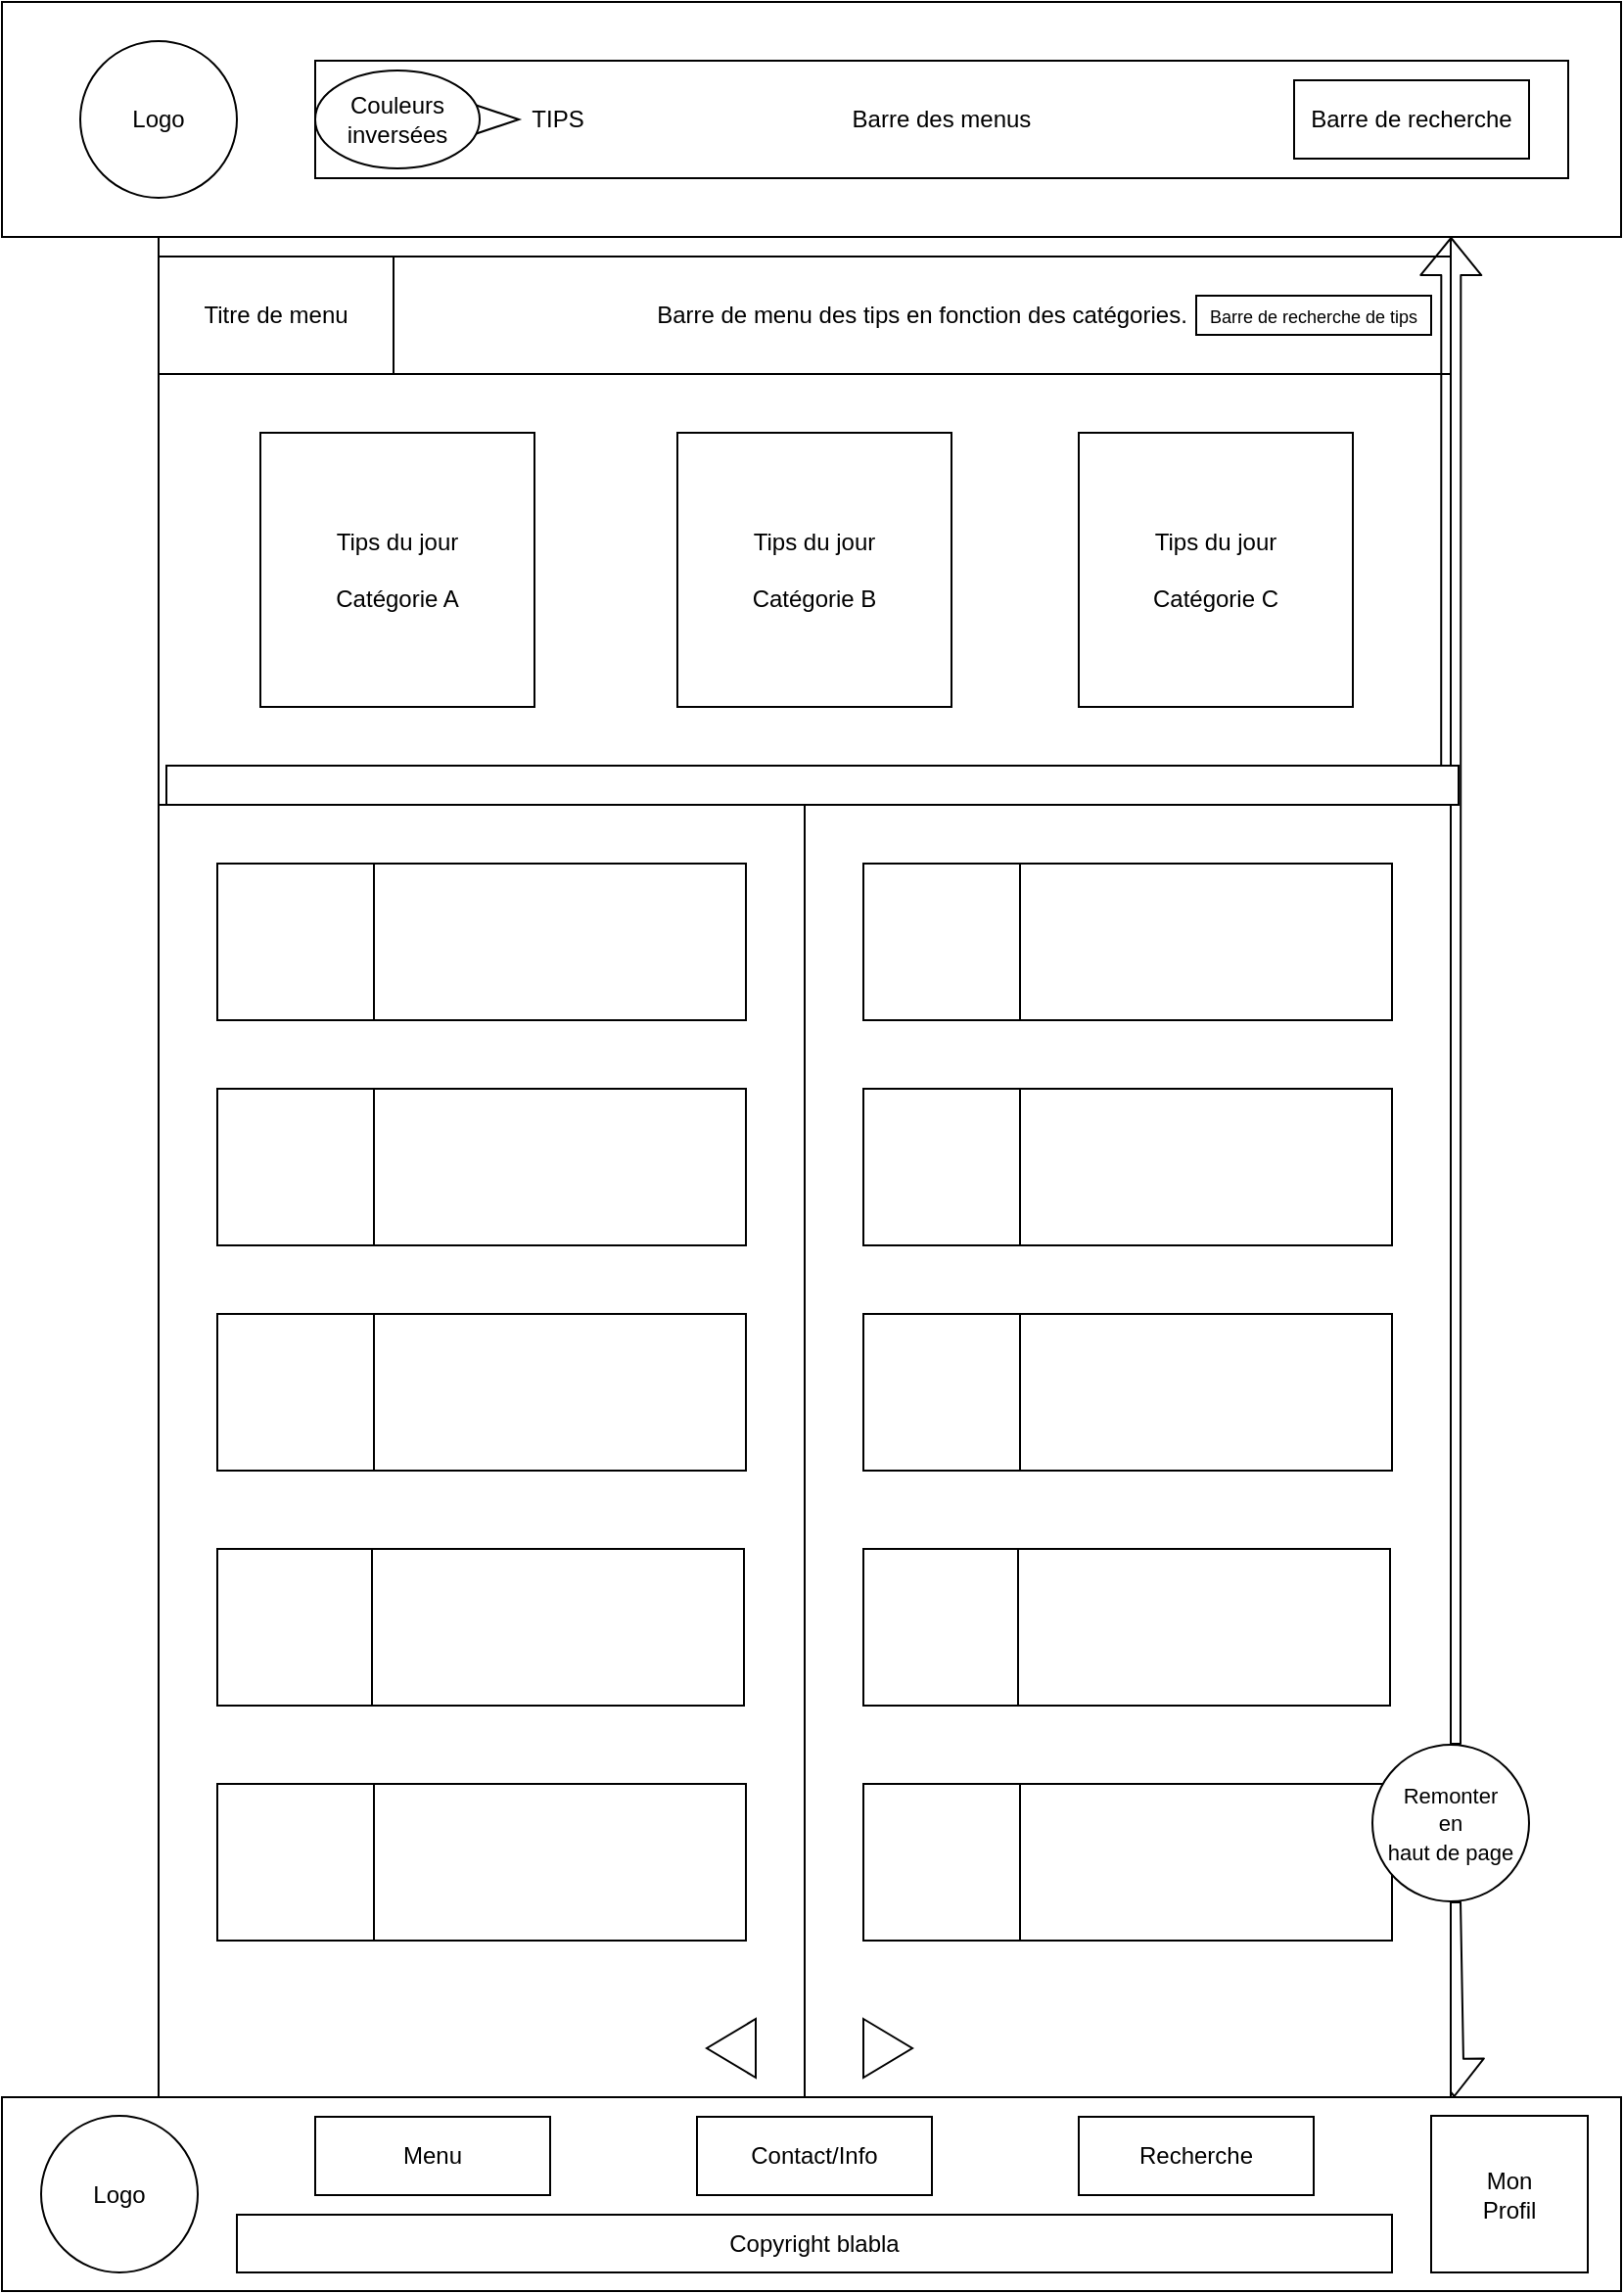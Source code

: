 <mxfile version="13.9.9" type="device"><diagram id="jGHna3xB51QaYU3SrOQf" name="Page-1"><mxGraphModel dx="1278" dy="948" grid="1" gridSize="10" guides="1" tooltips="1" connect="1" arrows="1" fold="1" page="1" pageScale="1" pageWidth="827" pageHeight="1169" math="0" shadow="0"><root><mxCell id="0"/><mxCell id="1" parent="0"/><mxCell id="rrn9XpZpwHHywuOnIk7S-1" value="" style="rounded=0;whiteSpace=wrap;html=1;" vertex="1" parent="1"><mxGeometry x="80" y="120" width="660" height="950" as="geometry"/></mxCell><mxCell id="CgVz2G0wK_aqsIFvUnBO-1" value="" style="rounded=0;whiteSpace=wrap;html=1;" parent="1" vertex="1"><mxGeometry width="827" height="120" as="geometry"/></mxCell><mxCell id="CgVz2G0wK_aqsIFvUnBO-2" value="Barre des menus" style="rounded=0;whiteSpace=wrap;html=1;" parent="1" vertex="1"><mxGeometry x="160" y="30" width="640" height="60" as="geometry"/></mxCell><mxCell id="CgVz2G0wK_aqsIFvUnBO-3" value="Barre de recherche" style="rounded=0;whiteSpace=wrap;html=1;" parent="1" vertex="1"><mxGeometry x="660" y="40" width="120" height="40" as="geometry"/></mxCell><mxCell id="CgVz2G0wK_aqsIFvUnBO-4" value="&lt;div&gt;Logo&lt;/div&gt;" style="ellipse;whiteSpace=wrap;html=1;aspect=fixed;" parent="1" vertex="1"><mxGeometry x="40" y="20" width="80" height="80" as="geometry"/></mxCell><mxCell id="CgVz2G0wK_aqsIFvUnBO-5" value="" style="rounded=0;whiteSpace=wrap;html=1;" parent="1" vertex="1"><mxGeometry y="1070" width="827" height="99" as="geometry"/></mxCell><mxCell id="CgVz2G0wK_aqsIFvUnBO-6" value="Logo" style="ellipse;whiteSpace=wrap;html=1;aspect=fixed;" parent="1" vertex="1"><mxGeometry x="20" y="1079.5" width="80" height="80" as="geometry"/></mxCell><mxCell id="CgVz2G0wK_aqsIFvUnBO-7" value="Copyright blabla" style="rounded=0;whiteSpace=wrap;html=1;" parent="1" vertex="1"><mxGeometry x="120" y="1130" width="590" height="29.5" as="geometry"/></mxCell><mxCell id="CgVz2G0wK_aqsIFvUnBO-8" value="Mon&lt;br&gt;Profil" style="whiteSpace=wrap;html=1;aspect=fixed;" parent="1" vertex="1"><mxGeometry x="730" y="1079.5" width="80" height="80" as="geometry"/></mxCell><mxCell id="CgVz2G0wK_aqsIFvUnBO-9" value="Menu" style="rounded=0;whiteSpace=wrap;html=1;" parent="1" vertex="1"><mxGeometry x="160" y="1080" width="120" height="40" as="geometry"/></mxCell><mxCell id="CgVz2G0wK_aqsIFvUnBO-10" value="Contact/Info" style="rounded=0;whiteSpace=wrap;html=1;" parent="1" vertex="1"><mxGeometry x="355" y="1080" width="120" height="40" as="geometry"/></mxCell><mxCell id="CgVz2G0wK_aqsIFvUnBO-11" value="Recherche" style="rounded=0;whiteSpace=wrap;html=1;" parent="1" vertex="1"><mxGeometry x="550" y="1080" width="120" height="40" as="geometry"/></mxCell><mxCell id="CgVz2G0wK_aqsIFvUnBO-13" value="Titre de menu" style="rounded=0;whiteSpace=wrap;html=1;" parent="1" vertex="1"><mxGeometry x="80" y="130" width="120" height="60" as="geometry"/></mxCell><mxCell id="tMEZr7CVBleatu07v5rV-1" value="TIPS" style="text;html=1;strokeColor=none;fillColor=none;align=center;verticalAlign=middle;whiteSpace=wrap;rounded=0;" parent="1" vertex="1"><mxGeometry x="264" y="50" width="40" height="20" as="geometry"/></mxCell><mxCell id="tMEZr7CVBleatu07v5rV-6" value="" style="triangle;whiteSpace=wrap;html=1;" parent="1" vertex="1"><mxGeometry x="234" y="50" width="30" height="20" as="geometry"/></mxCell><mxCell id="tMEZr7CVBleatu07v5rV-5" value="Couleurs inversées" style="ellipse;whiteSpace=wrap;html=1;" parent="1" vertex="1"><mxGeometry x="160" y="35" width="84" height="50" as="geometry"/></mxCell><mxCell id="tMEZr7CVBleatu07v5rV-7" value="Barre de menu des tips en fonction des catégories. " style="rounded=0;whiteSpace=wrap;html=1;" parent="1" vertex="1"><mxGeometry x="200" y="130" width="540" height="60" as="geometry"/></mxCell><mxCell id="tMEZr7CVBleatu07v5rV-8" value="&lt;font style=&quot;font-size: 9px&quot;&gt;Barre de recherche de tips&lt;/font&gt;" style="rounded=0;whiteSpace=wrap;html=1;" parent="1" vertex="1"><mxGeometry x="610" y="150" width="120" height="20" as="geometry"/></mxCell><mxCell id="tMEZr7CVBleatu07v5rV-9" value="Tips du jour&lt;br&gt;&lt;br&gt;Catégorie A" style="whiteSpace=wrap;html=1;aspect=fixed;" parent="1" vertex="1"><mxGeometry x="132" y="220" width="140" height="140" as="geometry"/></mxCell><mxCell id="tMEZr7CVBleatu07v5rV-10" value="Tips du jour&lt;br&gt;&lt;br&gt;Catégorie B" style="whiteSpace=wrap;html=1;aspect=fixed;" parent="1" vertex="1"><mxGeometry x="345" y="220" width="140" height="140" as="geometry"/></mxCell><mxCell id="tMEZr7CVBleatu07v5rV-11" value="Tips du jour&lt;br&gt;&lt;br&gt;Catégorie C" style="whiteSpace=wrap;html=1;aspect=fixed;" parent="1" vertex="1"><mxGeometry x="550" y="220" width="140" height="140" as="geometry"/></mxCell><mxCell id="tMEZr7CVBleatu07v5rV-13" value="" style="rounded=0;whiteSpace=wrap;html=1;" parent="1" vertex="1"><mxGeometry x="80" y="410" width="330" height="660" as="geometry"/></mxCell><mxCell id="CgVz2G0wK_aqsIFvUnBO-21" value="" style="shape=flexArrow;endArrow=classic;html=1;exitX=0.5;exitY=1;exitDx=0;exitDy=0;entryX=0.897;entryY=0;entryDx=0;entryDy=0;entryPerimeter=0;" parent="1" source="CgVz2G0wK_aqsIFvUnBO-17" target="CgVz2G0wK_aqsIFvUnBO-5" edge="1"><mxGeometry width="50" height="50" relative="1" as="geometry"><mxPoint x="390" y="780" as="sourcePoint"/><mxPoint x="440" y="730" as="targetPoint"/></mxGeometry></mxCell><mxCell id="CgVz2G0wK_aqsIFvUnBO-20" value="" style="shape=flexArrow;endArrow=classic;html=1;exitX=0.5;exitY=0;exitDx=0;exitDy=0;entryX=0.895;entryY=0;entryDx=0;entryDy=0;entryPerimeter=0;" parent="1" source="CgVz2G0wK_aqsIFvUnBO-17" edge="1"><mxGeometry width="50" height="50" relative="1" as="geometry"><mxPoint x="390" y="780" as="sourcePoint"/><mxPoint x="740.165" y="120" as="targetPoint"/></mxGeometry></mxCell><mxCell id="tMEZr7CVBleatu07v5rV-14" value="" style="rounded=0;whiteSpace=wrap;html=1;" parent="1" vertex="1"><mxGeometry x="410" y="410" width="330" height="660" as="geometry"/></mxCell><mxCell id="tMEZr7CVBleatu07v5rV-17" value="" style="rounded=0;whiteSpace=wrap;html=1;" parent="1" vertex="1"><mxGeometry x="84" y="390" width="660" height="20" as="geometry"/></mxCell><mxCell id="tMEZr7CVBleatu07v5rV-18" value="" style="whiteSpace=wrap;html=1;aspect=fixed;" parent="1" vertex="1"><mxGeometry x="110" y="440" width="80" height="80" as="geometry"/></mxCell><mxCell id="tMEZr7CVBleatu07v5rV-19" value="" style="whiteSpace=wrap;html=1;aspect=fixed;" parent="1" vertex="1"><mxGeometry x="110" y="555" width="80" height="80" as="geometry"/></mxCell><mxCell id="tMEZr7CVBleatu07v5rV-20" value="" style="whiteSpace=wrap;html=1;aspect=fixed;" parent="1" vertex="1"><mxGeometry x="110" y="670" width="80" height="80" as="geometry"/></mxCell><mxCell id="tMEZr7CVBleatu07v5rV-21" value="" style="whiteSpace=wrap;html=1;aspect=fixed;" parent="1" vertex="1"><mxGeometry x="110" y="790" width="80" height="80" as="geometry"/></mxCell><mxCell id="tMEZr7CVBleatu07v5rV-22" value="" style="whiteSpace=wrap;html=1;aspect=fixed;" parent="1" vertex="1"><mxGeometry x="110" y="910" width="80" height="80" as="geometry"/></mxCell><mxCell id="tMEZr7CVBleatu07v5rV-23" value="" style="rounded=0;whiteSpace=wrap;html=1;" parent="1" vertex="1"><mxGeometry x="190" y="440" width="190" height="80" as="geometry"/></mxCell><mxCell id="tMEZr7CVBleatu07v5rV-24" value="" style="rounded=0;whiteSpace=wrap;html=1;" parent="1" vertex="1"><mxGeometry x="190" y="555" width="190" height="80" as="geometry"/></mxCell><mxCell id="tMEZr7CVBleatu07v5rV-25" value="" style="rounded=0;whiteSpace=wrap;html=1;" parent="1" vertex="1"><mxGeometry x="190" y="670" width="190" height="80" as="geometry"/></mxCell><mxCell id="tMEZr7CVBleatu07v5rV-26" value="" style="rounded=0;whiteSpace=wrap;html=1;" parent="1" vertex="1"><mxGeometry x="189" y="790" width="190" height="80" as="geometry"/></mxCell><mxCell id="tMEZr7CVBleatu07v5rV-27" value="" style="rounded=0;whiteSpace=wrap;html=1;" parent="1" vertex="1"><mxGeometry x="190" y="910" width="190" height="80" as="geometry"/></mxCell><mxCell id="tMEZr7CVBleatu07v5rV-28" value="" style="rounded=0;whiteSpace=wrap;html=1;" parent="1" vertex="1"><mxGeometry x="190" y="910" width="190" height="80" as="geometry"/></mxCell><mxCell id="tMEZr7CVBleatu07v5rV-29" value="" style="whiteSpace=wrap;html=1;aspect=fixed;" parent="1" vertex="1"><mxGeometry x="110" y="910" width="80" height="80" as="geometry"/></mxCell><mxCell id="tMEZr7CVBleatu07v5rV-30" value="" style="whiteSpace=wrap;html=1;aspect=fixed;" parent="1" vertex="1"><mxGeometry x="110" y="790" width="80" height="80" as="geometry"/></mxCell><mxCell id="tMEZr7CVBleatu07v5rV-31" value="" style="rounded=0;whiteSpace=wrap;html=1;" parent="1" vertex="1"><mxGeometry x="189" y="790" width="190" height="80" as="geometry"/></mxCell><mxCell id="tMEZr7CVBleatu07v5rV-32" value="" style="rounded=0;whiteSpace=wrap;html=1;" parent="1" vertex="1"><mxGeometry x="190" y="670" width="190" height="80" as="geometry"/></mxCell><mxCell id="tMEZr7CVBleatu07v5rV-33" value="" style="whiteSpace=wrap;html=1;aspect=fixed;" parent="1" vertex="1"><mxGeometry x="110" y="670" width="80" height="80" as="geometry"/></mxCell><mxCell id="tMEZr7CVBleatu07v5rV-34" value="" style="whiteSpace=wrap;html=1;aspect=fixed;" parent="1" vertex="1"><mxGeometry x="440" y="440" width="80" height="80" as="geometry"/></mxCell><mxCell id="tMEZr7CVBleatu07v5rV-35" value="" style="whiteSpace=wrap;html=1;aspect=fixed;" parent="1" vertex="1"><mxGeometry x="440" y="555" width="80" height="80" as="geometry"/></mxCell><mxCell id="tMEZr7CVBleatu07v5rV-36" value="" style="rounded=0;whiteSpace=wrap;html=1;" parent="1" vertex="1"><mxGeometry x="520" y="440" width="190" height="80" as="geometry"/></mxCell><mxCell id="tMEZr7CVBleatu07v5rV-37" value="" style="rounded=0;whiteSpace=wrap;html=1;" parent="1" vertex="1"><mxGeometry x="520" y="555" width="190" height="80" as="geometry"/></mxCell><mxCell id="tMEZr7CVBleatu07v5rV-38" value="" style="rounded=0;whiteSpace=wrap;html=1;" parent="1" vertex="1"><mxGeometry x="520" y="910" width="190" height="80" as="geometry"/></mxCell><mxCell id="tMEZr7CVBleatu07v5rV-39" value="" style="whiteSpace=wrap;html=1;aspect=fixed;" parent="1" vertex="1"><mxGeometry x="440" y="910" width="80" height="80" as="geometry"/></mxCell><mxCell id="tMEZr7CVBleatu07v5rV-40" value="" style="whiteSpace=wrap;html=1;aspect=fixed;" parent="1" vertex="1"><mxGeometry x="440" y="790" width="80" height="80" as="geometry"/></mxCell><mxCell id="tMEZr7CVBleatu07v5rV-41" value="" style="rounded=0;whiteSpace=wrap;html=1;" parent="1" vertex="1"><mxGeometry x="519" y="790" width="190" height="80" as="geometry"/></mxCell><mxCell id="tMEZr7CVBleatu07v5rV-42" value="" style="rounded=0;whiteSpace=wrap;html=1;" parent="1" vertex="1"><mxGeometry x="520" y="670" width="190" height="80" as="geometry"/></mxCell><mxCell id="tMEZr7CVBleatu07v5rV-43" value="" style="whiteSpace=wrap;html=1;aspect=fixed;" parent="1" vertex="1"><mxGeometry x="440" y="670" width="80" height="80" as="geometry"/></mxCell><mxCell id="tMEZr7CVBleatu07v5rV-44" value="" style="triangle;whiteSpace=wrap;html=1;" parent="1" vertex="1"><mxGeometry x="440" y="1030" width="25" height="30" as="geometry"/></mxCell><mxCell id="tMEZr7CVBleatu07v5rV-45" value="" style="triangle;whiteSpace=wrap;html=1;flipV=1;flipH=1;" parent="1" vertex="1"><mxGeometry x="360" y="1030" width="25" height="30" as="geometry"/></mxCell><mxCell id="CgVz2G0wK_aqsIFvUnBO-17" value="&lt;font style=&quot;font-size: 11px&quot;&gt;Remonter&lt;br&gt;en&lt;br&gt;haut de page&lt;/font&gt;" style="ellipse;whiteSpace=wrap;html=1;aspect=fixed;" parent="1" vertex="1"><mxGeometry x="700" y="890" width="80" height="80" as="geometry"/></mxCell></root></mxGraphModel></diagram></mxfile>